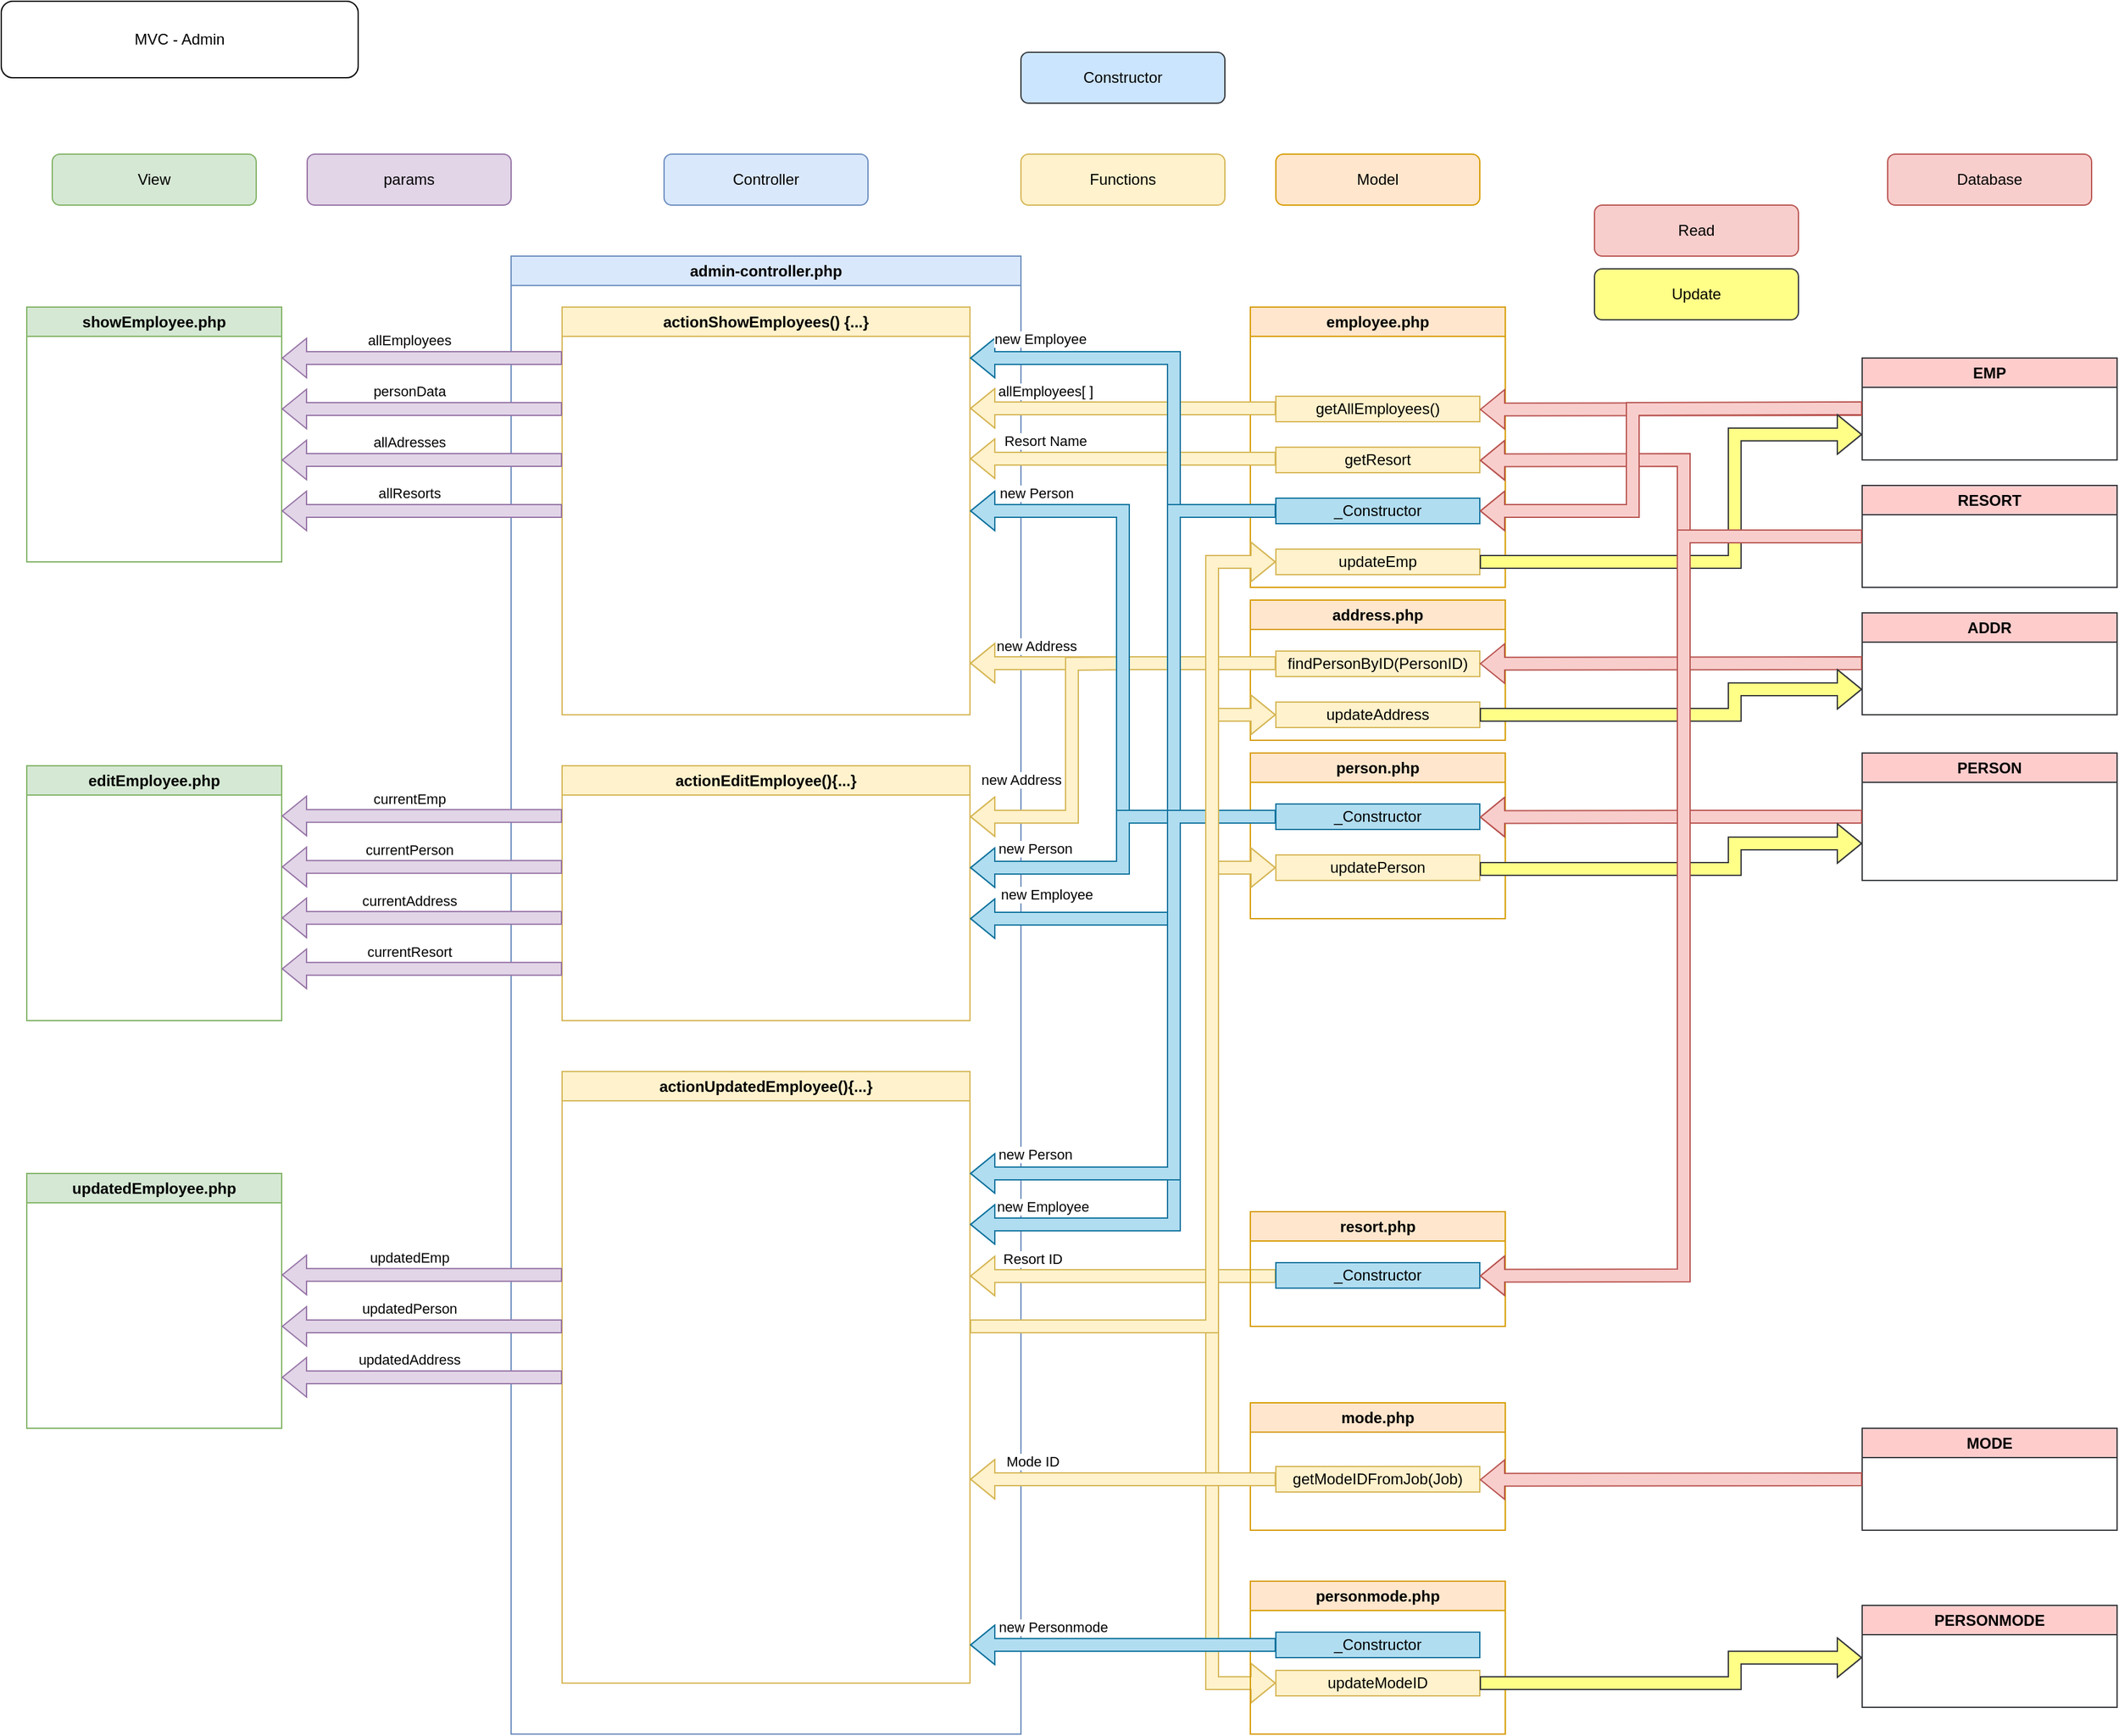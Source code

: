 <mxfile version="20.8.8" type="device"><diagram name="Seite-1" id="UAQmWg7MpizIO0bGezE8"><mxGraphModel dx="1134" dy="2755" grid="1" gridSize="10" guides="1" tooltips="1" connect="1" arrows="1" fold="1" page="1" pageScale="1" pageWidth="827" pageHeight="1169" math="0" shadow="0"><root><mxCell id="0"/><mxCell id="1" parent="0"/><mxCell id="gLRPhGe-5DFyPucecR43-1" value="View" style="rounded=1;whiteSpace=wrap;html=1;fillColor=#d5e8d4;strokeColor=#82b366;" parent="1" vertex="1"><mxGeometry x="40" y="40" width="160" height="40" as="geometry"/></mxCell><mxCell id="gLRPhGe-5DFyPucecR43-2" value="Controller" style="rounded=1;whiteSpace=wrap;html=1;fillColor=#dae8fc;strokeColor=#6c8ebf;" parent="1" vertex="1"><mxGeometry x="520" y="40" width="160" height="40" as="geometry"/></mxCell><mxCell id="gLRPhGe-5DFyPucecR43-3" value="Model" style="rounded=1;whiteSpace=wrap;html=1;fillColor=#ffe6cc;strokeColor=#d79b00;" parent="1" vertex="1"><mxGeometry x="1000" y="40" width="160" height="40" as="geometry"/></mxCell><mxCell id="gLRPhGe-5DFyPucecR43-4" value="Database" style="rounded=1;whiteSpace=wrap;html=1;fillColor=#f8cecc;strokeColor=#b85450;" parent="1" vertex="1"><mxGeometry x="1480" y="40" width="160" height="40" as="geometry"/></mxCell><mxCell id="gLRPhGe-5DFyPucecR43-5" value="showEmployee.php" style="swimlane;whiteSpace=wrap;html=1;fillColor=#d5e8d4;strokeColor=#82b366;" parent="1" vertex="1"><mxGeometry x="20" y="160" width="200" height="200" as="geometry"/></mxCell><mxCell id="gLRPhGe-5DFyPucecR43-6" value="editEmployee.php" style="swimlane;whiteSpace=wrap;html=1;fillColor=#d5e8d4;strokeColor=#82b366;startSize=23;" parent="1" vertex="1"><mxGeometry x="20" y="520" width="200" height="200" as="geometry"/></mxCell><mxCell id="gLRPhGe-5DFyPucecR43-8" value="updatedEmployee.php" style="swimlane;whiteSpace=wrap;html=1;fillColor=#d5e8d4;strokeColor=#82b366;" parent="1" vertex="1"><mxGeometry x="20" y="840" width="200" height="200" as="geometry"/></mxCell><mxCell id="gLRPhGe-5DFyPucecR43-9" value="admin-controller.php" style="swimlane;whiteSpace=wrap;html=1;fillColor=#dae8fc;strokeColor=#6c8ebf;" parent="1" vertex="1"><mxGeometry x="400" y="120" width="400" height="1160" as="geometry"/></mxCell><mxCell id="gLRPhGe-5DFyPucecR43-10" value="actionShowEmployees() {...}" style="swimlane;whiteSpace=wrap;html=1;fillColor=#fff2cc;strokeColor=#d6b656;" parent="gLRPhGe-5DFyPucecR43-9" vertex="1"><mxGeometry x="40" y="40" width="320" height="320" as="geometry"/></mxCell><mxCell id="gLRPhGe-5DFyPucecR43-71" value="actionEditEmployee(){...}" style="swimlane;whiteSpace=wrap;html=1;fillColor=#fff2cc;strokeColor=#d6b656;" parent="gLRPhGe-5DFyPucecR43-9" vertex="1"><mxGeometry x="40" y="400" width="320" height="200" as="geometry"/></mxCell><mxCell id="x1gLzzVF81Gh9w7cJLvY-49" value="actionUpdatedEmployee(){...}" style="swimlane;whiteSpace=wrap;html=1;fillColor=#fff2cc;strokeColor=#d6b656;startSize=23;" vertex="1" parent="gLRPhGe-5DFyPucecR43-9"><mxGeometry x="40" y="640" width="320" height="480" as="geometry"/></mxCell><mxCell id="x1gLzzVF81Gh9w7cJLvY-56" value="" style="shape=flexArrow;endArrow=classic;html=1;rounded=0;exitX=0;exitY=1;exitDx=0;exitDy=0;fillColor=#fff2cc;strokeColor=#d6b656;" edge="1" parent="gLRPhGe-5DFyPucecR43-9"><mxGeometry width="50" height="50" relative="1" as="geometry"><mxPoint x="600" y="800.5" as="sourcePoint"/><mxPoint x="360" y="800.5" as="targetPoint"/><Array as="points"><mxPoint x="450" y="800.5"/><mxPoint x="480" y="800.5"/><mxPoint x="490" y="800.5"/><mxPoint x="520" y="800.5"/></Array></mxGeometry></mxCell><mxCell id="x1gLzzVF81Gh9w7cJLvY-57" value="Resort ID" style="edgeLabel;html=1;align=center;verticalAlign=middle;resizable=0;points=[];" vertex="1" connectable="0" parent="x1gLzzVF81Gh9w7cJLvY-56"><mxGeometry x="-0.273" y="3" relative="1" as="geometry"><mxPoint x="-53" y="-17" as="offset"/></mxGeometry></mxCell><mxCell id="x1gLzzVF81Gh9w7cJLvY-76" value="" style="shape=flexArrow;endArrow=classic;html=1;rounded=0;fillColor=#fff2cc;strokeColor=#d6b656;entryX=0;entryY=0.5;entryDx=0;entryDy=0;" edge="1" parent="gLRPhGe-5DFyPucecR43-9" target="x1gLzzVF81Gh9w7cJLvY-73"><mxGeometry width="50" height="50" relative="1" as="geometry"><mxPoint x="360" y="840" as="sourcePoint"/><mxPoint x="220" y="1270" as="targetPoint"/><Array as="points"><mxPoint x="550" y="840"/><mxPoint x="550" y="1070"/><mxPoint x="550" y="1120"/></Array></mxGeometry></mxCell><mxCell id="gLRPhGe-5DFyPucecR43-19" value="employee.php" style="swimlane;whiteSpace=wrap;html=1;fillColor=#ffe6cc;strokeColor=#d79b00;" parent="1" vertex="1"><mxGeometry x="980" y="160" width="200" height="220" as="geometry"/></mxCell><mxCell id="gLRPhGe-5DFyPucecR43-22" value="getAllEmployees()" style="rounded=0;whiteSpace=wrap;html=1;fillColor=#fff2cc;strokeColor=#d6b656;" parent="gLRPhGe-5DFyPucecR43-19" vertex="1"><mxGeometry x="20" y="70" width="160" height="20" as="geometry"/></mxCell><mxCell id="gLRPhGe-5DFyPucecR43-51" style="edgeStyle=orthogonalEdgeStyle;rounded=0;orthogonalLoop=1;jettySize=auto;html=1;exitX=0.5;exitY=1;exitDx=0;exitDy=0;" parent="gLRPhGe-5DFyPucecR43-19" edge="1"><mxGeometry relative="1" as="geometry"><mxPoint x="100" y="210" as="sourcePoint"/><mxPoint x="100" y="210" as="targetPoint"/></mxGeometry></mxCell><mxCell id="x1gLzzVF81Gh9w7cJLvY-10" value="getResort" style="rounded=0;whiteSpace=wrap;html=1;fillColor=#fff2cc;strokeColor=#d6b656;" vertex="1" parent="gLRPhGe-5DFyPucecR43-19"><mxGeometry x="20" y="110" width="160" height="20" as="geometry"/></mxCell><mxCell id="x1gLzzVF81Gh9w7cJLvY-36" value="_Constructor" style="rounded=0;whiteSpace=wrap;html=1;fillColor=#b1ddf0;strokeColor=#10739e;" vertex="1" parent="gLRPhGe-5DFyPucecR43-19"><mxGeometry x="20" y="150" width="160" height="20" as="geometry"/></mxCell><mxCell id="x1gLzzVF81Gh9w7cJLvY-81" value="updateEmp" style="rounded=0;whiteSpace=wrap;html=1;fillColor=#fff2cc;strokeColor=#d6b656;" vertex="1" parent="gLRPhGe-5DFyPucecR43-19"><mxGeometry x="20" y="190" width="160" height="20" as="geometry"/></mxCell><mxCell id="gLRPhGe-5DFyPucecR43-37" value="EMP" style="swimlane;whiteSpace=wrap;html=1;fillColor=#ffcccc;strokeColor=#36393d;" parent="1" vertex="1"><mxGeometry x="1460" y="200" width="200" height="80" as="geometry"/></mxCell><mxCell id="gLRPhGe-5DFyPucecR43-38" value="PERSONMODE" style="swimlane;whiteSpace=wrap;html=1;fillColor=#ffcccc;strokeColor=#36393d;" parent="1" vertex="1"><mxGeometry x="1460" y="1179" width="200" height="80" as="geometry"/></mxCell><mxCell id="gLRPhGe-5DFyPucecR43-39" value="PERSON" style="swimlane;whiteSpace=wrap;html=1;fillColor=#ffcccc;strokeColor=#36393d;" parent="1" vertex="1"><mxGeometry x="1460" y="510" width="200" height="100" as="geometry"/></mxCell><mxCell id="gLRPhGe-5DFyPucecR43-40" value="ADDR" style="swimlane;whiteSpace=wrap;html=1;fillColor=#ffcccc;strokeColor=#36393d;" parent="1" vertex="1"><mxGeometry x="1460" y="400" width="200" height="80" as="geometry"/></mxCell><mxCell id="gLRPhGe-5DFyPucecR43-98" value="" style="shape=flexArrow;endArrow=classic;html=1;rounded=0;strokeColor=#9673a6;fillColor=#e1d5e7;" parent="1" edge="1"><mxGeometry width="50" height="50" relative="1" as="geometry"><mxPoint x="440" y="919.66" as="sourcePoint"/><mxPoint x="220" y="919.66" as="targetPoint"/></mxGeometry></mxCell><mxCell id="gLRPhGe-5DFyPucecR43-99" value="updatedEmp" style="edgeLabel;html=1;align=center;verticalAlign=middle;resizable=0;points=[];" parent="gLRPhGe-5DFyPucecR43-98" vertex="1" connectable="0"><mxGeometry x="-0.273" y="3" relative="1" as="geometry"><mxPoint x="-40" y="-17" as="offset"/></mxGeometry></mxCell><mxCell id="gLRPhGe-5DFyPucecR43-100" value="" style="shape=flexArrow;endArrow=classic;html=1;rounded=0;strokeColor=#9673a6;fillColor=#e1d5e7;" parent="1" edge="1"><mxGeometry width="50" height="50" relative="1" as="geometry"><mxPoint x="440" y="960.0" as="sourcePoint"/><mxPoint x="220" y="960.0" as="targetPoint"/></mxGeometry></mxCell><mxCell id="gLRPhGe-5DFyPucecR43-101" value="updatedPerson" style="edgeLabel;html=1;align=center;verticalAlign=middle;resizable=0;points=[];" parent="gLRPhGe-5DFyPucecR43-100" vertex="1" connectable="0"><mxGeometry x="-0.273" y="3" relative="1" as="geometry"><mxPoint x="-40" y="-17" as="offset"/></mxGeometry></mxCell><mxCell id="gLRPhGe-5DFyPucecR43-102" value="" style="shape=flexArrow;endArrow=classic;html=1;rounded=0;strokeColor=#9673a6;fillColor=#e1d5e7;" parent="1" edge="1"><mxGeometry width="50" height="50" relative="1" as="geometry"><mxPoint x="440" y="1000.0" as="sourcePoint"/><mxPoint x="220" y="1000.0" as="targetPoint"/></mxGeometry></mxCell><mxCell id="gLRPhGe-5DFyPucecR43-103" value="updatedAddress" style="edgeLabel;html=1;align=center;verticalAlign=middle;resizable=0;points=[];" parent="gLRPhGe-5DFyPucecR43-102" vertex="1" connectable="0"><mxGeometry x="-0.273" y="3" relative="1" as="geometry"><mxPoint x="-40" y="-17" as="offset"/></mxGeometry></mxCell><mxCell id="gLRPhGe-5DFyPucecR43-106" value="Functions" style="rounded=1;whiteSpace=wrap;html=1;fillColor=#fff2cc;strokeColor=#d6b656;" parent="1" vertex="1"><mxGeometry x="800" y="40" width="160" height="40" as="geometry"/></mxCell><mxCell id="gLRPhGe-5DFyPucecR43-107" value="MVC - Admin" style="rounded=1;whiteSpace=wrap;html=1;" parent="1" vertex="1"><mxGeometry y="-80" width="280" height="60" as="geometry"/></mxCell><mxCell id="gLRPhGe-5DFyPucecR43-108" value="params" style="rounded=1;whiteSpace=wrap;html=1;fillColor=#e1d5e7;strokeColor=#9673a6;" parent="1" vertex="1"><mxGeometry x="240" y="40" width="160" height="40" as="geometry"/></mxCell><mxCell id="x1gLzzVF81Gh9w7cJLvY-1" value="" style="shape=flexArrow;endArrow=classic;html=1;rounded=0;entryX=1;entryY=0.5;entryDx=0;entryDy=0;exitX=0;exitY=0.5;exitDx=0;exitDy=0;fillColor=#f8cecc;strokeColor=#b85450;" edge="1" parent="1"><mxGeometry width="50" height="50" relative="1" as="geometry"><mxPoint x="1460" y="240" as="sourcePoint"/><mxPoint x="1160" y="240.34" as="targetPoint"/></mxGeometry></mxCell><mxCell id="x1gLzzVF81Gh9w7cJLvY-2" value="" style="shape=flexArrow;endArrow=classic;html=1;rounded=0;exitX=0;exitY=1;exitDx=0;exitDy=0;fillColor=#fff2cc;strokeColor=#d6b656;" edge="1" parent="1"><mxGeometry width="50" height="50" relative="1" as="geometry"><mxPoint x="1000" y="239.5" as="sourcePoint"/><mxPoint x="760" y="239.5" as="targetPoint"/><Array as="points"><mxPoint x="850" y="239.5"/><mxPoint x="880" y="239.5"/><mxPoint x="890" y="239.5"/><mxPoint x="920" y="239.5"/></Array></mxGeometry></mxCell><mxCell id="x1gLzzVF81Gh9w7cJLvY-3" value="allEmployees[ ]" style="edgeLabel;html=1;align=center;verticalAlign=middle;resizable=0;points=[];" vertex="1" connectable="0" parent="x1gLzzVF81Gh9w7cJLvY-2"><mxGeometry x="-0.273" y="3" relative="1" as="geometry"><mxPoint x="-43" y="-17" as="offset"/></mxGeometry></mxCell><mxCell id="x1gLzzVF81Gh9w7cJLvY-4" value="address.php" style="swimlane;whiteSpace=wrap;html=1;fillColor=#ffe6cc;strokeColor=#d79b00;" vertex="1" parent="1"><mxGeometry x="980" y="390" width="200" height="110" as="geometry"/></mxCell><mxCell id="x1gLzzVF81Gh9w7cJLvY-5" value="findPersonByID(PersonID)" style="rounded=0;whiteSpace=wrap;html=1;fillColor=#fff2cc;strokeColor=#d6b656;" vertex="1" parent="x1gLzzVF81Gh9w7cJLvY-4"><mxGeometry x="20" y="40" width="160" height="20" as="geometry"/></mxCell><mxCell id="x1gLzzVF81Gh9w7cJLvY-6" style="edgeStyle=orthogonalEdgeStyle;rounded=0;orthogonalLoop=1;jettySize=auto;html=1;exitX=0.5;exitY=1;exitDx=0;exitDy=0;" edge="1" parent="x1gLzzVF81Gh9w7cJLvY-4"><mxGeometry relative="1" as="geometry"><mxPoint x="100" y="210" as="sourcePoint"/><mxPoint x="100" y="210" as="targetPoint"/></mxGeometry></mxCell><mxCell id="x1gLzzVF81Gh9w7cJLvY-82" value="updateAddress" style="rounded=0;whiteSpace=wrap;html=1;fillColor=#fff2cc;strokeColor=#d6b656;" vertex="1" parent="x1gLzzVF81Gh9w7cJLvY-4"><mxGeometry x="20" y="80" width="160" height="20" as="geometry"/></mxCell><mxCell id="x1gLzzVF81Gh9w7cJLvY-7" value="" style="shape=flexArrow;endArrow=classic;html=1;rounded=0;entryX=1;entryY=0.5;entryDx=0;entryDy=0;exitX=0;exitY=0.5;exitDx=0;exitDy=0;fillColor=#f8cecc;strokeColor=#b85450;" edge="1" parent="1"><mxGeometry width="50" height="50" relative="1" as="geometry"><mxPoint x="1460" y="439.5" as="sourcePoint"/><mxPoint x="1160" y="439.84" as="targetPoint"/></mxGeometry></mxCell><mxCell id="x1gLzzVF81Gh9w7cJLvY-8" value="" style="shape=flexArrow;endArrow=classic;html=1;rounded=0;exitX=0;exitY=1;exitDx=0;exitDy=0;fillColor=#fff2cc;strokeColor=#d6b656;" edge="1" parent="1"><mxGeometry width="50" height="50" relative="1" as="geometry"><mxPoint x="1000" y="439.5" as="sourcePoint"/><mxPoint x="760" y="439.5" as="targetPoint"/><Array as="points"><mxPoint x="850" y="439.5"/><mxPoint x="880" y="439.5"/><mxPoint x="890" y="439.5"/><mxPoint x="920" y="439.5"/></Array></mxGeometry></mxCell><mxCell id="x1gLzzVF81Gh9w7cJLvY-9" value="new Address" style="edgeLabel;html=1;align=center;verticalAlign=middle;resizable=0;points=[];" vertex="1" connectable="0" parent="x1gLzzVF81Gh9w7cJLvY-8"><mxGeometry x="-0.273" y="3" relative="1" as="geometry"><mxPoint x="-50" y="-17" as="offset"/></mxGeometry></mxCell><mxCell id="x1gLzzVF81Gh9w7cJLvY-11" value="RESORT" style="swimlane;whiteSpace=wrap;html=1;startSize=23;fillColor=#ffcccc;strokeColor=#36393d;" vertex="1" parent="1"><mxGeometry x="1460" y="300" width="200" height="80" as="geometry"/></mxCell><mxCell id="x1gLzzVF81Gh9w7cJLvY-12" value="" style="shape=flexArrow;endArrow=classic;html=1;rounded=0;entryX=1;entryY=0.5;entryDx=0;entryDy=0;exitX=0;exitY=0.5;exitDx=0;exitDy=0;fillColor=#f8cecc;strokeColor=#b85450;" edge="1" parent="1" source="x1gLzzVF81Gh9w7cJLvY-11"><mxGeometry width="50" height="50" relative="1" as="geometry"><mxPoint x="1460" y="280" as="sourcePoint"/><mxPoint x="1160" y="280.34" as="targetPoint"/><Array as="points"><mxPoint x="1320" y="340"/><mxPoint x="1320" y="280"/></Array></mxGeometry></mxCell><mxCell id="x1gLzzVF81Gh9w7cJLvY-13" value="" style="shape=flexArrow;endArrow=classic;html=1;rounded=0;exitX=0;exitY=1;exitDx=0;exitDy=0;fillColor=#fff2cc;strokeColor=#d6b656;" edge="1" parent="1"><mxGeometry width="50" height="50" relative="1" as="geometry"><mxPoint x="1000" y="279" as="sourcePoint"/><mxPoint x="760" y="279" as="targetPoint"/><Array as="points"><mxPoint x="850" y="279"/><mxPoint x="880" y="279"/><mxPoint x="890" y="279"/><mxPoint x="920" y="279"/></Array></mxGeometry></mxCell><mxCell id="x1gLzzVF81Gh9w7cJLvY-14" value="Resort Name" style="edgeLabel;html=1;align=center;verticalAlign=middle;resizable=0;points=[];" vertex="1" connectable="0" parent="x1gLzzVF81Gh9w7cJLvY-13"><mxGeometry x="-0.273" y="3" relative="1" as="geometry"><mxPoint x="-43" y="-17" as="offset"/></mxGeometry></mxCell><mxCell id="x1gLzzVF81Gh9w7cJLvY-18" value="" style="shape=flexArrow;endArrow=classic;html=1;rounded=0;strokeColor=#9673a6;fillColor=#e1d5e7;" edge="1" parent="1"><mxGeometry width="50" height="50" relative="1" as="geometry"><mxPoint x="440" y="200" as="sourcePoint"/><mxPoint x="220" y="200" as="targetPoint"/></mxGeometry></mxCell><mxCell id="x1gLzzVF81Gh9w7cJLvY-19" value="allEmployees" style="edgeLabel;html=1;align=center;verticalAlign=middle;resizable=0;points=[];" vertex="1" connectable="0" parent="x1gLzzVF81Gh9w7cJLvY-18"><mxGeometry x="-0.273" y="3" relative="1" as="geometry"><mxPoint x="-40" y="-17" as="offset"/></mxGeometry></mxCell><mxCell id="x1gLzzVF81Gh9w7cJLvY-20" value="" style="shape=flexArrow;endArrow=classic;html=1;rounded=0;strokeColor=#9673a6;fillColor=#e1d5e7;" edge="1" parent="1"><mxGeometry width="50" height="50" relative="1" as="geometry"><mxPoint x="440" y="240" as="sourcePoint"/><mxPoint x="220" y="240" as="targetPoint"/></mxGeometry></mxCell><mxCell id="x1gLzzVF81Gh9w7cJLvY-21" value="personData" style="edgeLabel;html=1;align=center;verticalAlign=middle;resizable=0;points=[];" vertex="1" connectable="0" parent="x1gLzzVF81Gh9w7cJLvY-20"><mxGeometry x="-0.273" y="3" relative="1" as="geometry"><mxPoint x="-40" y="-17" as="offset"/></mxGeometry></mxCell><mxCell id="x1gLzzVF81Gh9w7cJLvY-22" value="" style="shape=flexArrow;endArrow=classic;html=1;rounded=0;strokeColor=#9673a6;fillColor=#e1d5e7;" edge="1" parent="1"><mxGeometry width="50" height="50" relative="1" as="geometry"><mxPoint x="440" y="280" as="sourcePoint"/><mxPoint x="220" y="280" as="targetPoint"/></mxGeometry></mxCell><mxCell id="x1gLzzVF81Gh9w7cJLvY-23" value="allAdresses" style="edgeLabel;html=1;align=center;verticalAlign=middle;resizable=0;points=[];" vertex="1" connectable="0" parent="x1gLzzVF81Gh9w7cJLvY-22"><mxGeometry x="-0.273" y="3" relative="1" as="geometry"><mxPoint x="-40" y="-17" as="offset"/></mxGeometry></mxCell><mxCell id="x1gLzzVF81Gh9w7cJLvY-24" value="" style="shape=flexArrow;endArrow=classic;html=1;rounded=0;strokeColor=#9673a6;fillColor=#e1d5e7;" edge="1" parent="1"><mxGeometry width="50" height="50" relative="1" as="geometry"><mxPoint x="440" y="320" as="sourcePoint"/><mxPoint x="220" y="320" as="targetPoint"/></mxGeometry></mxCell><mxCell id="x1gLzzVF81Gh9w7cJLvY-25" value="allResorts" style="edgeLabel;html=1;align=center;verticalAlign=middle;resizable=0;points=[];" vertex="1" connectable="0" parent="x1gLzzVF81Gh9w7cJLvY-24"><mxGeometry x="-0.273" y="3" relative="1" as="geometry"><mxPoint x="-40" y="-17" as="offset"/></mxGeometry></mxCell><mxCell id="x1gLzzVF81Gh9w7cJLvY-26" value="" style="shape=flexArrow;endArrow=classic;html=1;rounded=0;fillColor=#fff2cc;strokeColor=#d6b656;" edge="1" parent="1"><mxGeometry width="50" height="50" relative="1" as="geometry"><mxPoint x="1000" y="439.5" as="sourcePoint"/><mxPoint x="760" y="560" as="targetPoint"/><Array as="points"><mxPoint x="850" y="439.5"/><mxPoint x="880" y="439.5"/><mxPoint x="890" y="439.5"/><mxPoint x="840" y="440"/><mxPoint x="840" y="560"/></Array></mxGeometry></mxCell><mxCell id="x1gLzzVF81Gh9w7cJLvY-27" value="new Address" style="edgeLabel;html=1;align=center;verticalAlign=middle;resizable=0;points=[];" vertex="1" connectable="0" parent="x1gLzzVF81Gh9w7cJLvY-26"><mxGeometry x="-0.273" y="3" relative="1" as="geometry"><mxPoint x="-60" y="94" as="offset"/></mxGeometry></mxCell><mxCell id="x1gLzzVF81Gh9w7cJLvY-28" value="person.php" style="swimlane;whiteSpace=wrap;html=1;fillColor=#ffe6cc;strokeColor=#d79b00;" vertex="1" parent="1"><mxGeometry x="980" y="510" width="200" height="130" as="geometry"/></mxCell><mxCell id="x1gLzzVF81Gh9w7cJLvY-29" value="_Constructor" style="rounded=0;whiteSpace=wrap;html=1;fillColor=#b1ddf0;strokeColor=#10739e;" vertex="1" parent="x1gLzzVF81Gh9w7cJLvY-28"><mxGeometry x="20" y="40" width="160" height="20" as="geometry"/></mxCell><mxCell id="x1gLzzVF81Gh9w7cJLvY-30" style="edgeStyle=orthogonalEdgeStyle;rounded=0;orthogonalLoop=1;jettySize=auto;html=1;exitX=0.5;exitY=1;exitDx=0;exitDy=0;" edge="1" parent="x1gLzzVF81Gh9w7cJLvY-28"><mxGeometry relative="1" as="geometry"><mxPoint x="100" y="210" as="sourcePoint"/><mxPoint x="100" y="210" as="targetPoint"/></mxGeometry></mxCell><mxCell id="x1gLzzVF81Gh9w7cJLvY-78" value="updatePerson" style="rounded=0;whiteSpace=wrap;html=1;fillColor=#fff2cc;strokeColor=#d6b656;" vertex="1" parent="x1gLzzVF81Gh9w7cJLvY-28"><mxGeometry x="20" y="80" width="160" height="20" as="geometry"/></mxCell><mxCell id="x1gLzzVF81Gh9w7cJLvY-31" value="Constructor" style="rounded=1;whiteSpace=wrap;html=1;fillColor=#cce5ff;strokeColor=#36393d;" vertex="1" parent="1"><mxGeometry x="800" y="-40" width="160" height="40" as="geometry"/></mxCell><mxCell id="x1gLzzVF81Gh9w7cJLvY-32" value="" style="shape=flexArrow;endArrow=classic;html=1;rounded=0;exitX=0;exitY=1;exitDx=0;exitDy=0;fillColor=#b1ddf0;strokeColor=#10739e;entryX=1;entryY=0.5;entryDx=0;entryDy=0;" edge="1" parent="1" target="gLRPhGe-5DFyPucecR43-10"><mxGeometry width="50" height="50" relative="1" as="geometry"><mxPoint x="1000" y="560" as="sourcePoint"/><mxPoint x="760" y="560" as="targetPoint"/><Array as="points"><mxPoint x="850" y="560"/><mxPoint x="880" y="560"/><mxPoint x="880" y="320"/></Array></mxGeometry></mxCell><mxCell id="x1gLzzVF81Gh9w7cJLvY-33" value="new Person" style="edgeLabel;html=1;align=center;verticalAlign=middle;resizable=0;points=[];" vertex="1" connectable="0" parent="x1gLzzVF81Gh9w7cJLvY-32"><mxGeometry x="-0.273" y="3" relative="1" as="geometry"><mxPoint x="-65" y="-238" as="offset"/></mxGeometry></mxCell><mxCell id="x1gLzzVF81Gh9w7cJLvY-34" value="" style="shape=flexArrow;endArrow=classic;html=1;rounded=0;fillColor=#b1ddf0;strokeColor=#10739e;" edge="1" parent="1"><mxGeometry width="50" height="50" relative="1" as="geometry"><mxPoint x="1000" y="560" as="sourcePoint"/><mxPoint x="760" y="600" as="targetPoint"/><Array as="points"><mxPoint x="860" y="560"/><mxPoint x="880" y="560"/><mxPoint x="880" y="600"/></Array></mxGeometry></mxCell><mxCell id="x1gLzzVF81Gh9w7cJLvY-35" value="new Person" style="edgeLabel;html=1;align=center;verticalAlign=middle;resizable=0;points=[];" vertex="1" connectable="0" parent="x1gLzzVF81Gh9w7cJLvY-34"><mxGeometry x="-0.273" y="3" relative="1" as="geometry"><mxPoint x="-73" y="22" as="offset"/></mxGeometry></mxCell><mxCell id="x1gLzzVF81Gh9w7cJLvY-37" value="" style="shape=flexArrow;endArrow=classic;html=1;rounded=0;exitX=0;exitY=1;exitDx=0;exitDy=0;fillColor=#b1ddf0;strokeColor=#10739e;" edge="1" parent="1"><mxGeometry width="50" height="50" relative="1" as="geometry"><mxPoint x="1000" y="320" as="sourcePoint"/><mxPoint x="760" y="200" as="targetPoint"/><Array as="points"><mxPoint x="850" y="320"/><mxPoint x="880" y="320"/><mxPoint x="890" y="320"/><mxPoint x="920" y="320"/><mxPoint x="920" y="200"/></Array></mxGeometry></mxCell><mxCell id="x1gLzzVF81Gh9w7cJLvY-38" value="new Employee" style="edgeLabel;html=1;align=center;verticalAlign=middle;resizable=0;points=[];" vertex="1" connectable="0" parent="x1gLzzVF81Gh9w7cJLvY-37"><mxGeometry x="-0.273" y="3" relative="1" as="geometry"><mxPoint x="-67" y="-132" as="offset"/></mxGeometry></mxCell><mxCell id="x1gLzzVF81Gh9w7cJLvY-39" value="" style="shape=flexArrow;endArrow=classic;html=1;rounded=0;exitX=0;exitY=1;exitDx=0;exitDy=0;fillColor=#b1ddf0;strokeColor=#10739e;" edge="1" parent="1"><mxGeometry width="50" height="50" relative="1" as="geometry"><mxPoint x="1000" y="320" as="sourcePoint"/><mxPoint x="760" y="640" as="targetPoint"/><Array as="points"><mxPoint x="850" y="320"/><mxPoint x="880" y="320"/><mxPoint x="890" y="320"/><mxPoint x="920" y="320"/><mxPoint x="920" y="640"/></Array></mxGeometry></mxCell><mxCell id="x1gLzzVF81Gh9w7cJLvY-40" value="new Employee" style="edgeLabel;html=1;align=center;verticalAlign=middle;resizable=0;points=[];" vertex="1" connectable="0" parent="x1gLzzVF81Gh9w7cJLvY-39"><mxGeometry x="-0.273" y="3" relative="1" as="geometry"><mxPoint x="-103" y="266" as="offset"/></mxGeometry></mxCell><mxCell id="x1gLzzVF81Gh9w7cJLvY-41" value="" style="shape=flexArrow;endArrow=classic;html=1;rounded=0;strokeColor=#9673a6;fillColor=#e1d5e7;" edge="1" parent="1"><mxGeometry width="50" height="50" relative="1" as="geometry"><mxPoint x="440.0" y="559.41" as="sourcePoint"/><mxPoint x="220" y="559.41" as="targetPoint"/></mxGeometry></mxCell><mxCell id="x1gLzzVF81Gh9w7cJLvY-42" value="currentEmp" style="edgeLabel;html=1;align=center;verticalAlign=middle;resizable=0;points=[];" vertex="1" connectable="0" parent="x1gLzzVF81Gh9w7cJLvY-41"><mxGeometry x="-0.273" y="3" relative="1" as="geometry"><mxPoint x="-40" y="-17" as="offset"/></mxGeometry></mxCell><mxCell id="x1gLzzVF81Gh9w7cJLvY-43" value="" style="shape=flexArrow;endArrow=classic;html=1;rounded=0;strokeColor=#9673a6;fillColor=#e1d5e7;" edge="1" parent="1"><mxGeometry width="50" height="50" relative="1" as="geometry"><mxPoint x="440.0" y="599.41" as="sourcePoint"/><mxPoint x="220" y="599.41" as="targetPoint"/></mxGeometry></mxCell><mxCell id="x1gLzzVF81Gh9w7cJLvY-44" value="currentPerson" style="edgeLabel;html=1;align=center;verticalAlign=middle;resizable=0;points=[];" vertex="1" connectable="0" parent="x1gLzzVF81Gh9w7cJLvY-43"><mxGeometry x="-0.273" y="3" relative="1" as="geometry"><mxPoint x="-40" y="-17" as="offset"/></mxGeometry></mxCell><mxCell id="x1gLzzVF81Gh9w7cJLvY-45" value="" style="shape=flexArrow;endArrow=classic;html=1;rounded=0;strokeColor=#9673a6;fillColor=#e1d5e7;" edge="1" parent="1"><mxGeometry width="50" height="50" relative="1" as="geometry"><mxPoint x="440.0" y="639.41" as="sourcePoint"/><mxPoint x="220" y="639.41" as="targetPoint"/></mxGeometry></mxCell><mxCell id="x1gLzzVF81Gh9w7cJLvY-46" value="currentAddress" style="edgeLabel;html=1;align=center;verticalAlign=middle;resizable=0;points=[];" vertex="1" connectable="0" parent="x1gLzzVF81Gh9w7cJLvY-45"><mxGeometry x="-0.273" y="3" relative="1" as="geometry"><mxPoint x="-40" y="-17" as="offset"/></mxGeometry></mxCell><mxCell id="x1gLzzVF81Gh9w7cJLvY-47" value="" style="shape=flexArrow;endArrow=classic;html=1;rounded=0;strokeColor=#9673a6;fillColor=#e1d5e7;" edge="1" parent="1"><mxGeometry width="50" height="50" relative="1" as="geometry"><mxPoint x="440.0" y="679.41" as="sourcePoint"/><mxPoint x="220" y="679.41" as="targetPoint"/></mxGeometry></mxCell><mxCell id="x1gLzzVF81Gh9w7cJLvY-48" value="currentResort" style="edgeLabel;html=1;align=center;verticalAlign=middle;resizable=0;points=[];" vertex="1" connectable="0" parent="x1gLzzVF81Gh9w7cJLvY-47"><mxGeometry x="-0.273" y="3" relative="1" as="geometry"><mxPoint x="-40" y="-17" as="offset"/></mxGeometry></mxCell><mxCell id="x1gLzzVF81Gh9w7cJLvY-50" value="" style="shape=flexArrow;endArrow=classic;html=1;rounded=0;entryX=1;entryY=0.5;entryDx=0;entryDy=0;exitX=0;exitY=0.5;exitDx=0;exitDy=0;fillColor=#f8cecc;strokeColor=#b85450;" edge="1" parent="1" source="gLRPhGe-5DFyPucecR43-39"><mxGeometry width="50" height="50" relative="1" as="geometry"><mxPoint x="1460" y="560" as="sourcePoint"/><mxPoint x="1160" y="560.34" as="targetPoint"/><Array as="points"><mxPoint x="1330" y="560"/></Array></mxGeometry></mxCell><mxCell id="x1gLzzVF81Gh9w7cJLvY-51" value="" style="shape=flexArrow;endArrow=classic;html=1;rounded=0;entryX=1;entryY=0.5;entryDx=0;entryDy=0;exitX=0;exitY=0.5;exitDx=0;exitDy=0;fillColor=#f8cecc;strokeColor=#b85450;" edge="1" parent="1" target="x1gLzzVF81Gh9w7cJLvY-36"><mxGeometry width="50" height="50" relative="1" as="geometry"><mxPoint x="1460" y="239.41" as="sourcePoint"/><mxPoint x="1160" y="239.75" as="targetPoint"/><Array as="points"><mxPoint x="1280" y="240"/><mxPoint x="1280" y="320"/></Array></mxGeometry></mxCell><mxCell id="x1gLzzVF81Gh9w7cJLvY-52" value="resort.php" style="swimlane;whiteSpace=wrap;html=1;fillColor=#ffe6cc;strokeColor=#d79b00;" vertex="1" parent="1"><mxGeometry x="980" y="870" width="200" height="90" as="geometry"/></mxCell><mxCell id="x1gLzzVF81Gh9w7cJLvY-53" value="_Constructor" style="rounded=0;whiteSpace=wrap;html=1;fillColor=#b1ddf0;strokeColor=#10739e;" vertex="1" parent="x1gLzzVF81Gh9w7cJLvY-52"><mxGeometry x="20" y="40" width="160" height="20" as="geometry"/></mxCell><mxCell id="x1gLzzVF81Gh9w7cJLvY-58" value="" style="shape=flexArrow;endArrow=classic;html=1;rounded=0;exitX=0;exitY=1;exitDx=0;exitDy=0;fillColor=#b1ddf0;strokeColor=#10739e;" edge="1" parent="1"><mxGeometry width="50" height="50" relative="1" as="geometry"><mxPoint x="1000" y="320" as="sourcePoint"/><mxPoint x="760" y="880" as="targetPoint"/><Array as="points"><mxPoint x="850" y="320"/><mxPoint x="880" y="320"/><mxPoint x="890" y="320"/><mxPoint x="920" y="320"/><mxPoint x="920" y="880"/></Array></mxGeometry></mxCell><mxCell id="x1gLzzVF81Gh9w7cJLvY-62" value="" style="shape=flexArrow;endArrow=classic;html=1;rounded=0;exitX=0;exitY=1;exitDx=0;exitDy=0;fillColor=#b1ddf0;strokeColor=#10739e;" edge="1" parent="1"><mxGeometry width="50" height="50" relative="1" as="geometry"><mxPoint x="1000" y="560" as="sourcePoint"/><mxPoint x="760" y="840" as="targetPoint"/><Array as="points"><mxPoint x="850" y="560"/><mxPoint x="880" y="560"/><mxPoint x="890" y="560"/><mxPoint x="920" y="560"/><mxPoint x="920" y="840"/></Array></mxGeometry></mxCell><mxCell id="x1gLzzVF81Gh9w7cJLvY-63" value="new Person" style="edgeLabel;html=1;align=center;verticalAlign=middle;resizable=0;points=[];" vertex="1" connectable="0" parent="x1gLzzVF81Gh9w7cJLvY-62"><mxGeometry x="-0.273" y="3" relative="1" as="geometry"><mxPoint x="-112" y="245" as="offset"/></mxGeometry></mxCell><mxCell id="x1gLzzVF81Gh9w7cJLvY-64" value="new Employee" style="edgeLabel;html=1;align=center;verticalAlign=middle;resizable=0;points=[];" vertex="1" connectable="0" parent="1"><mxGeometry x="817" y="866" as="geometry"/></mxCell><mxCell id="x1gLzzVF81Gh9w7cJLvY-65" value="mode.php" style="swimlane;whiteSpace=wrap;html=1;fillColor=#ffe6cc;strokeColor=#d79b00;" vertex="1" parent="1"><mxGeometry x="980" y="1020" width="200" height="100" as="geometry"/></mxCell><mxCell id="x1gLzzVF81Gh9w7cJLvY-67" value="getModeIDFromJob(Job)" style="rounded=0;whiteSpace=wrap;html=1;fillColor=#fff2cc;strokeColor=#d6b656;" vertex="1" parent="x1gLzzVF81Gh9w7cJLvY-65"><mxGeometry x="20" y="50" width="160" height="20" as="geometry"/></mxCell><mxCell id="x1gLzzVF81Gh9w7cJLvY-68" value="" style="shape=flexArrow;endArrow=classic;html=1;rounded=0;exitX=0;exitY=1;exitDx=0;exitDy=0;fillColor=#fff2cc;strokeColor=#d6b656;" edge="1" parent="1"><mxGeometry width="50" height="50" relative="1" as="geometry"><mxPoint x="1000" y="1080" as="sourcePoint"/><mxPoint x="760" y="1080" as="targetPoint"/><Array as="points"><mxPoint x="850" y="1080"/><mxPoint x="880" y="1080"/><mxPoint x="890" y="1080"/><mxPoint x="920" y="1080"/></Array></mxGeometry></mxCell><mxCell id="x1gLzzVF81Gh9w7cJLvY-69" value="Mode ID" style="edgeLabel;html=1;align=center;verticalAlign=middle;resizable=0;points=[];" vertex="1" connectable="0" parent="x1gLzzVF81Gh9w7cJLvY-68"><mxGeometry x="-0.273" y="3" relative="1" as="geometry"><mxPoint x="-53" y="-17" as="offset"/></mxGeometry></mxCell><mxCell id="x1gLzzVF81Gh9w7cJLvY-71" value="personmode.php" style="swimlane;whiteSpace=wrap;html=1;fillColor=#ffe6cc;strokeColor=#d79b00;" vertex="1" parent="1"><mxGeometry x="980" y="1160" width="200" height="120" as="geometry"/></mxCell><mxCell id="x1gLzzVF81Gh9w7cJLvY-72" value="_Constructor" style="rounded=0;whiteSpace=wrap;html=1;fillColor=#b1ddf0;strokeColor=#10739e;" vertex="1" parent="x1gLzzVF81Gh9w7cJLvY-71"><mxGeometry x="20" y="40" width="160" height="20" as="geometry"/></mxCell><mxCell id="x1gLzzVF81Gh9w7cJLvY-73" value="updateModeID" style="rounded=0;whiteSpace=wrap;html=1;fillColor=#fff2cc;strokeColor=#d6b656;" vertex="1" parent="x1gLzzVF81Gh9w7cJLvY-71"><mxGeometry x="20" y="70" width="160" height="20" as="geometry"/></mxCell><mxCell id="x1gLzzVF81Gh9w7cJLvY-74" value="" style="shape=flexArrow;endArrow=classic;html=1;rounded=0;exitX=0;exitY=1;exitDx=0;exitDy=0;fillColor=#b1ddf0;strokeColor=#10739e;" edge="1" parent="1"><mxGeometry width="50" height="50" relative="1" as="geometry"><mxPoint x="1000" y="1210" as="sourcePoint"/><mxPoint x="760" y="1210" as="targetPoint"/><Array as="points"><mxPoint x="850" y="1210"/><mxPoint x="880" y="1210"/><mxPoint x="890" y="1210"/><mxPoint x="920" y="1210"/></Array></mxGeometry></mxCell><mxCell id="x1gLzzVF81Gh9w7cJLvY-75" value="new Personmode" style="edgeLabel;html=1;align=center;verticalAlign=middle;resizable=0;points=[];" vertex="1" connectable="0" parent="x1gLzzVF81Gh9w7cJLvY-74"><mxGeometry x="-0.273" y="3" relative="1" as="geometry"><mxPoint x="-37" y="-17" as="offset"/></mxGeometry></mxCell><mxCell id="x1gLzzVF81Gh9w7cJLvY-79" value="" style="shape=flexArrow;endArrow=classic;html=1;rounded=0;fillColor=#fff2cc;strokeColor=#d6b656;entryX=0;entryY=0.5;entryDx=0;entryDy=0;" edge="1" parent="1" target="x1gLzzVF81Gh9w7cJLvY-78"><mxGeometry width="50" height="50" relative="1" as="geometry"><mxPoint x="760" y="960" as="sourcePoint"/><mxPoint x="1000" y="960" as="targetPoint"/><Array as="points"><mxPoint x="810" y="960"/><mxPoint x="870" y="960"/><mxPoint x="950" y="960"/><mxPoint x="950" y="600"/></Array></mxGeometry></mxCell><mxCell id="x1gLzzVF81Gh9w7cJLvY-83" value="" style="shape=flexArrow;endArrow=classic;html=1;rounded=0;fillColor=#fff2cc;strokeColor=#d6b656;entryX=0;entryY=0.5;entryDx=0;entryDy=0;" edge="1" parent="1" target="x1gLzzVF81Gh9w7cJLvY-82"><mxGeometry width="50" height="50" relative="1" as="geometry"><mxPoint x="760" y="960" as="sourcePoint"/><mxPoint x="1000" y="960" as="targetPoint"/><Array as="points"><mxPoint x="810" y="960"/><mxPoint x="870" y="960"/><mxPoint x="950" y="960"/><mxPoint x="950" y="480"/></Array></mxGeometry></mxCell><mxCell id="x1gLzzVF81Gh9w7cJLvY-84" value="" style="shape=flexArrow;endArrow=classic;html=1;rounded=0;fillColor=#fff2cc;strokeColor=#d6b656;entryX=0;entryY=0.5;entryDx=0;entryDy=0;" edge="1" parent="1" target="x1gLzzVF81Gh9w7cJLvY-81"><mxGeometry width="50" height="50" relative="1" as="geometry"><mxPoint x="760.0" y="960" as="sourcePoint"/><mxPoint x="1000" y="480" as="targetPoint"/><Array as="points"><mxPoint x="810" y="960"/><mxPoint x="870" y="960"/><mxPoint x="950" y="960"/><mxPoint x="950" y="360"/></Array></mxGeometry></mxCell><mxCell id="x1gLzzVF81Gh9w7cJLvY-85" value="" style="shape=flexArrow;endArrow=classic;html=1;rounded=0;exitX=1;exitY=0.5;exitDx=0;exitDy=0;fillColor=#ffff88;strokeColor=#36393d;entryX=0;entryY=0.75;entryDx=0;entryDy=0;" edge="1" parent="1" source="x1gLzzVF81Gh9w7cJLvY-81" target="gLRPhGe-5DFyPucecR43-37"><mxGeometry width="50" height="50" relative="1" as="geometry"><mxPoint x="1500" y="1009.41" as="sourcePoint"/><mxPoint x="1280" y="1160" as="targetPoint"/><Array as="points"><mxPoint x="1360" y="360"/><mxPoint x="1360" y="260"/></Array></mxGeometry></mxCell><mxCell id="x1gLzzVF81Gh9w7cJLvY-86" value="" style="shape=flexArrow;endArrow=classic;html=1;rounded=0;exitX=1;exitY=0.5;exitDx=0;exitDy=0;fillColor=#ffff88;strokeColor=#36393d;entryX=0;entryY=0.75;entryDx=0;entryDy=0;" edge="1" parent="1" target="gLRPhGe-5DFyPucecR43-40"><mxGeometry width="50" height="50" relative="1" as="geometry"><mxPoint x="1160" y="480" as="sourcePoint"/><mxPoint x="1460" y="380" as="targetPoint"/><Array as="points"><mxPoint x="1360" y="480"/><mxPoint x="1360" y="460"/></Array></mxGeometry></mxCell><mxCell id="x1gLzzVF81Gh9w7cJLvY-87" value="" style="shape=flexArrow;endArrow=classic;html=1;rounded=0;exitX=1;exitY=0.5;exitDx=0;exitDy=0;fillColor=#ffff88;strokeColor=#36393d;entryX=0;entryY=0.75;entryDx=0;entryDy=0;" edge="1" parent="1"><mxGeometry width="50" height="50" relative="1" as="geometry"><mxPoint x="1160" y="601" as="sourcePoint"/><mxPoint x="1460" y="581" as="targetPoint"/><Array as="points"><mxPoint x="1360" y="601"/><mxPoint x="1360" y="581"/></Array></mxGeometry></mxCell><mxCell id="x1gLzzVF81Gh9w7cJLvY-88" value="" style="shape=flexArrow;endArrow=classic;html=1;rounded=0;exitX=1;exitY=0.5;exitDx=0;exitDy=0;fillColor=#ffff88;strokeColor=#36393d;entryX=0;entryY=0.75;entryDx=0;entryDy=0;" edge="1" parent="1"><mxGeometry width="50" height="50" relative="1" as="geometry"><mxPoint x="1160" y="1240" as="sourcePoint"/><mxPoint x="1460" y="1220" as="targetPoint"/><Array as="points"><mxPoint x="1360" y="1240"/><mxPoint x="1360" y="1220"/></Array></mxGeometry></mxCell><mxCell id="x1gLzzVF81Gh9w7cJLvY-89" value="MODE" style="swimlane;whiteSpace=wrap;html=1;fillColor=#ffcccc;strokeColor=#36393d;" vertex="1" parent="1"><mxGeometry x="1460" y="1040" width="200" height="80" as="geometry"/></mxCell><mxCell id="x1gLzzVF81Gh9w7cJLvY-91" value="" style="shape=flexArrow;endArrow=classic;html=1;rounded=0;entryX=1;entryY=0.5;entryDx=0;entryDy=0;exitX=0;exitY=0.5;exitDx=0;exitDy=0;fillColor=#f8cecc;strokeColor=#b85450;" edge="1" parent="1" source="x1gLzzVF81Gh9w7cJLvY-11"><mxGeometry width="50" height="50" relative="1" as="geometry"><mxPoint x="1460" y="920" as="sourcePoint"/><mxPoint x="1160" y="920.34" as="targetPoint"/><Array as="points"><mxPoint x="1320" y="340"/><mxPoint x="1320" y="920"/></Array></mxGeometry></mxCell><mxCell id="x1gLzzVF81Gh9w7cJLvY-92" value="" style="shape=flexArrow;endArrow=classic;html=1;rounded=0;entryX=1;entryY=0.5;entryDx=0;entryDy=0;exitX=0;exitY=0.5;exitDx=0;exitDy=0;fillColor=#f8cecc;strokeColor=#b85450;" edge="1" parent="1"><mxGeometry width="50" height="50" relative="1" as="geometry"><mxPoint x="1460" y="1080" as="sourcePoint"/><mxPoint x="1160" y="1080.34" as="targetPoint"/></mxGeometry></mxCell><mxCell id="x1gLzzVF81Gh9w7cJLvY-94" value="Read" style="rounded=1;whiteSpace=wrap;html=1;fillColor=#f8cecc;strokeColor=#b85450;" vertex="1" parent="1"><mxGeometry x="1250" y="80" width="160" height="40" as="geometry"/></mxCell><mxCell id="x1gLzzVF81Gh9w7cJLvY-95" value="Update" style="rounded=1;whiteSpace=wrap;html=1;fillColor=#ffff88;strokeColor=#36393d;" vertex="1" parent="1"><mxGeometry x="1250" y="130" width="160" height="40" as="geometry"/></mxCell></root></mxGraphModel></diagram></mxfile>